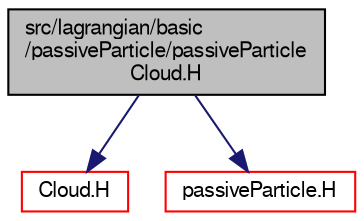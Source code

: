 digraph "src/lagrangian/basic/passiveParticle/passiveParticleCloud.H"
{
  bgcolor="transparent";
  edge [fontname="FreeSans",fontsize="10",labelfontname="FreeSans",labelfontsize="10"];
  node [fontname="FreeSans",fontsize="10",shape=record];
  Node1 [label="src/lagrangian/basic\l/passiveParticle/passiveParticle\lCloud.H",height=0.2,width=0.4,color="black", fillcolor="grey75", style="filled" fontcolor="black"];
  Node1 -> Node2 [color="midnightblue",fontsize="10",style="solid",fontname="FreeSans"];
  Node2 [label="Cloud.H",height=0.2,width=0.4,color="red",URL="$a05890.html"];
  Node1 -> Node3 [color="midnightblue",fontsize="10",style="solid",fontname="FreeSans"];
  Node3 [label="passiveParticle.H",height=0.2,width=0.4,color="red",URL="$a05909.html"];
}
